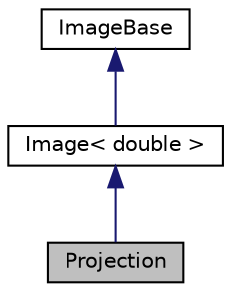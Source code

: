 digraph "Projection"
{
  edge [fontname="Helvetica",fontsize="10",labelfontname="Helvetica",labelfontsize="10"];
  node [fontname="Helvetica",fontsize="10",shape=record];
  Node0 [label="Projection",height=0.2,width=0.4,color="black", fillcolor="grey75", style="filled", fontcolor="black"];
  Node1 -> Node0 [dir="back",color="midnightblue",fontsize="10",style="solid",fontname="Helvetica"];
  Node1 [label="Image\< double \>",height=0.2,width=0.4,color="black", fillcolor="white", style="filled",URL="$classImage.html"];
  Node2 -> Node1 [dir="back",color="midnightblue",fontsize="10",style="solid",fontname="Helvetica"];
  Node2 [label="ImageBase",height=0.2,width=0.4,color="black", fillcolor="white", style="filled",URL="$classImageBase.html",tooltip="Image base class. "];
}
